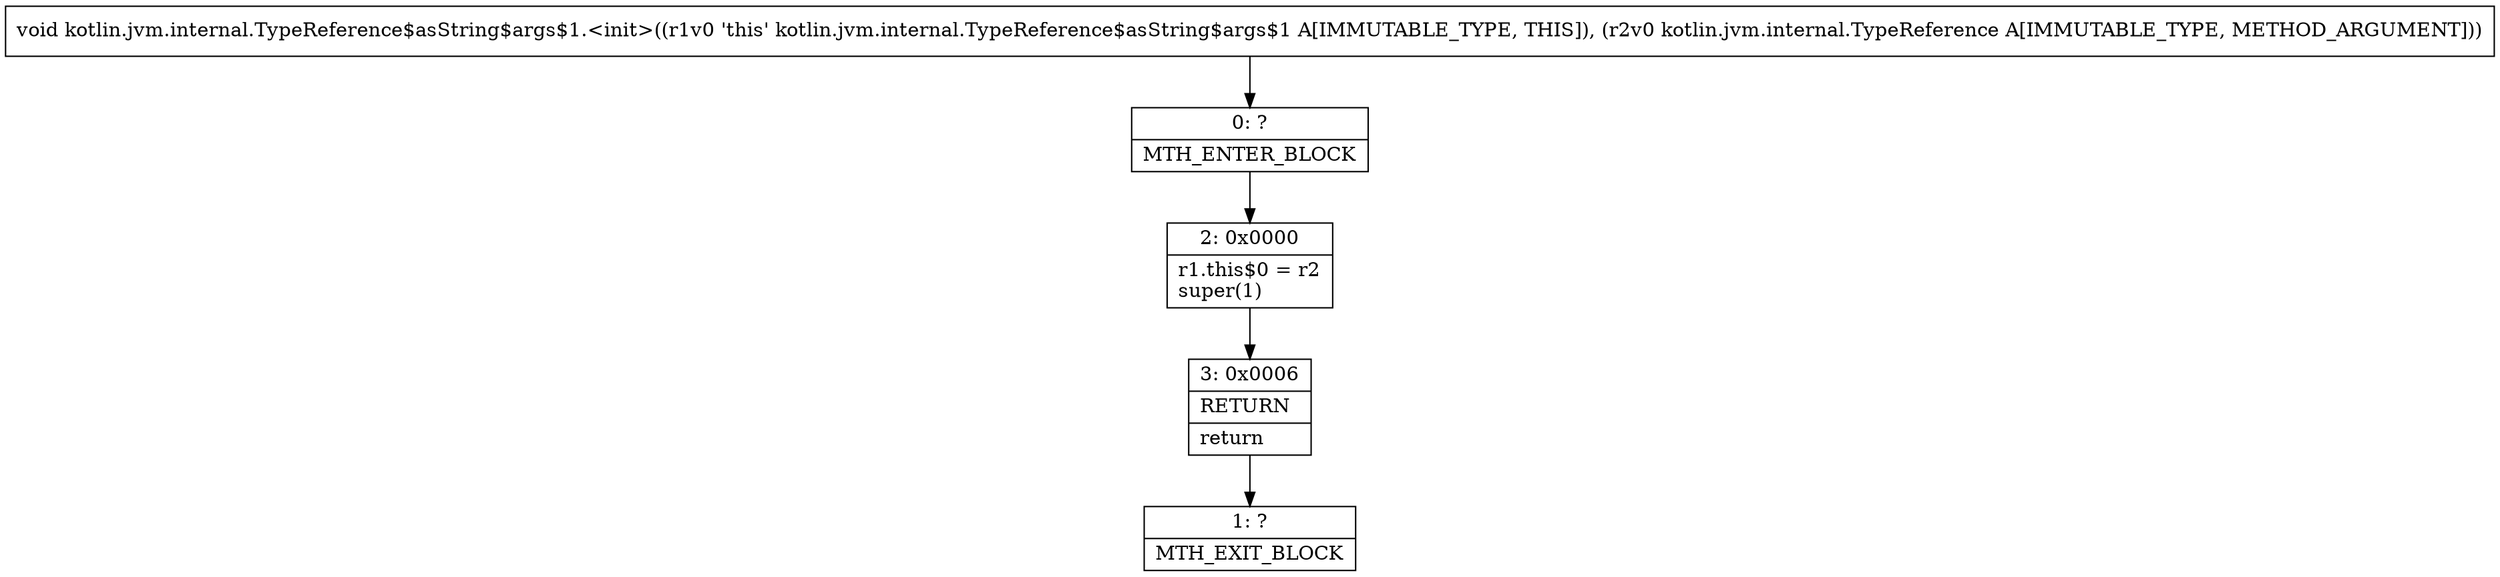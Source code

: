 digraph "CFG forkotlin.jvm.internal.TypeReference$asString$args$1.\<init\>(Lkotlin\/jvm\/internal\/TypeReference;)V" {
Node_0 [shape=record,label="{0\:\ ?|MTH_ENTER_BLOCK\l}"];
Node_2 [shape=record,label="{2\:\ 0x0000|r1.this$0 = r2\lsuper(1)\l}"];
Node_3 [shape=record,label="{3\:\ 0x0006|RETURN\l|return\l}"];
Node_1 [shape=record,label="{1\:\ ?|MTH_EXIT_BLOCK\l}"];
MethodNode[shape=record,label="{void kotlin.jvm.internal.TypeReference$asString$args$1.\<init\>((r1v0 'this' kotlin.jvm.internal.TypeReference$asString$args$1 A[IMMUTABLE_TYPE, THIS]), (r2v0 kotlin.jvm.internal.TypeReference A[IMMUTABLE_TYPE, METHOD_ARGUMENT])) }"];
MethodNode -> Node_0;Node_0 -> Node_2;
Node_2 -> Node_3;
Node_3 -> Node_1;
}

